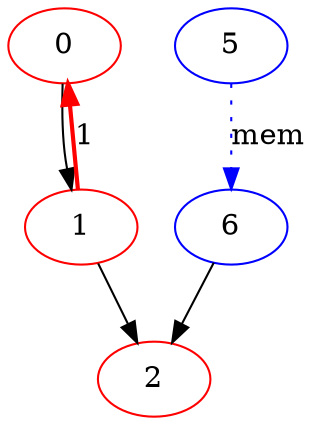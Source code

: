digraph original { 
{
0 [color=red ];

1 [color=red ];

2 [color=red ];

5 [color=blue ];

6 [color=blue ];
1 -> 0 [style=bold, color=red, label=1] 
0 -> 1
1 -> 2
5 -> 6 [style=dotted, color=blue, label= mem] 
6 -> 2

}

}